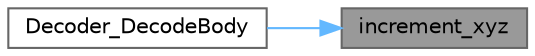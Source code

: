 digraph "increment_xyz"
{
 // LATEX_PDF_SIZE
  bgcolor="transparent";
  edge [fontname=Helvetica,fontsize=10,labelfontname=Helvetica,labelfontsize=10];
  node [fontname=Helvetica,fontsize=10,shape=box,height=0.2,width=0.4];
  rankdir="RL";
  Node1 [id="Node000001",label="increment_xyz",height=0.2,width=0.4,color="gray40", fillcolor="grey60", style="filled", fontcolor="black",tooltip=" "];
  Node1 -> Node2 [id="edge3_Node000001_Node000002",dir="back",color="steelblue1",style="solid",tooltip=" "];
  Node2 [id="Node000002",label="Decoder_DecodeBody",height=0.2,width=0.4,color="grey40", fillcolor="white", style="filled",URL="$d6/d19/decoder_8c.html#aed4e95d0c6d50bc3f99264337e2f9fb8",tooltip=" "];
}
